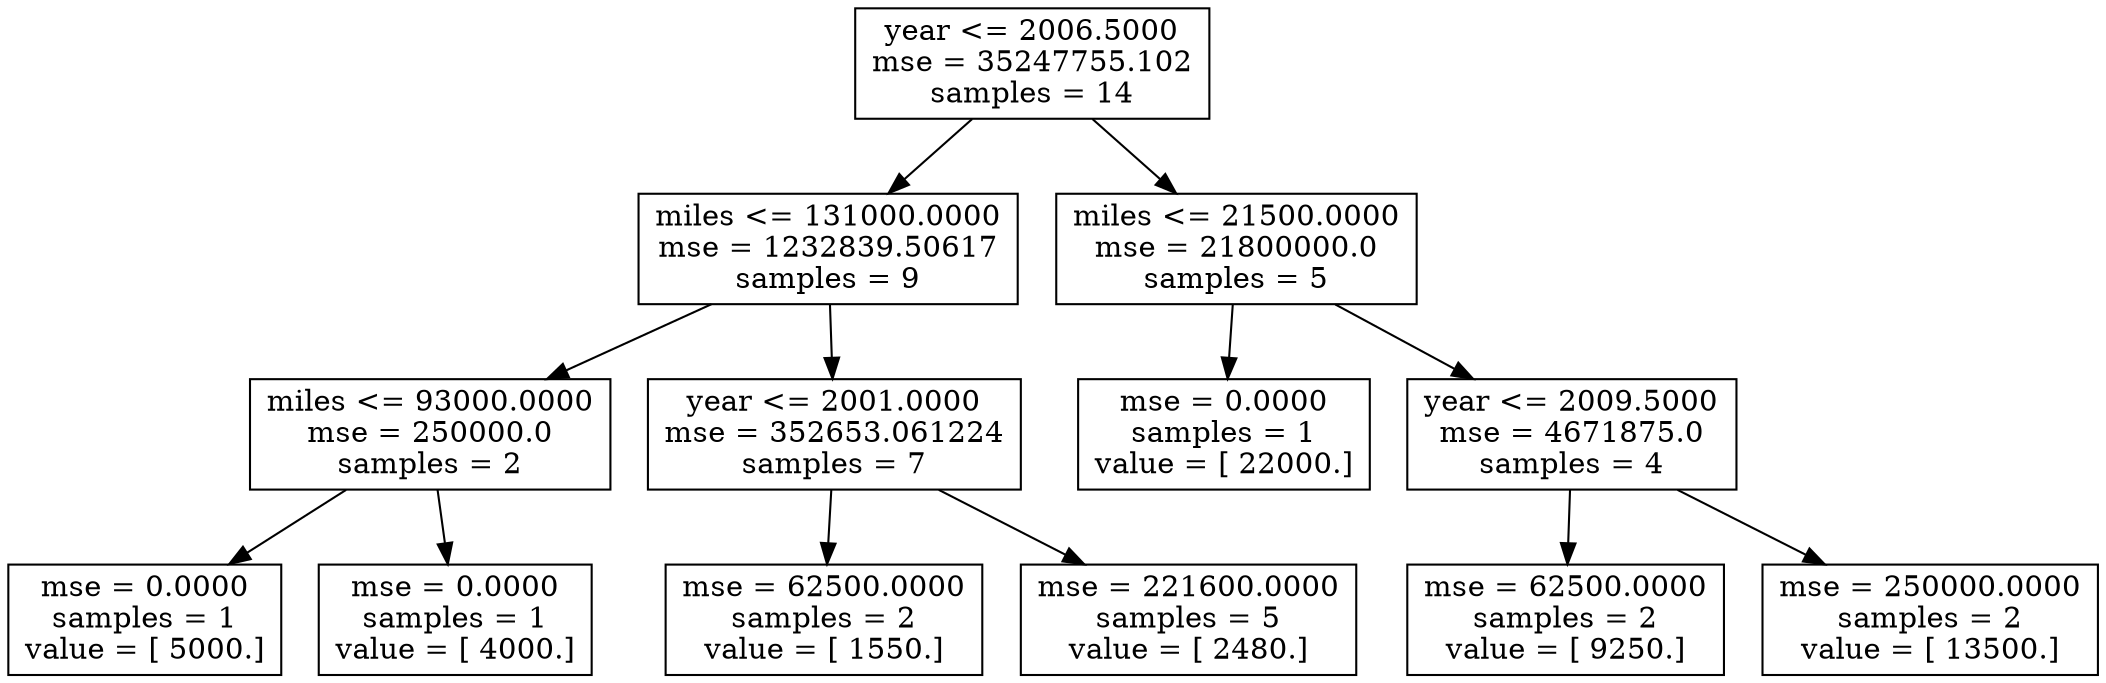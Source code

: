 digraph Tree {
0 [label="year <= 2006.5000\nmse = 35247755.102\nsamples = 14", shape="box"] ;
1 [label="miles <= 131000.0000\nmse = 1232839.50617\nsamples = 9", shape="box"] ;
0 -> 1 ;
2 [label="miles <= 93000.0000\nmse = 250000.0\nsamples = 2", shape="box"] ;
1 -> 2 ;
3 [label="mse = 0.0000\nsamples = 1\nvalue = [ 5000.]", shape="box"] ;
2 -> 3 ;
4 [label="mse = 0.0000\nsamples = 1\nvalue = [ 4000.]", shape="box"] ;
2 -> 4 ;
5 [label="year <= 2001.0000\nmse = 352653.061224\nsamples = 7", shape="box"] ;
1 -> 5 ;
6 [label="mse = 62500.0000\nsamples = 2\nvalue = [ 1550.]", shape="box"] ;
5 -> 6 ;
7 [label="mse = 221600.0000\nsamples = 5\nvalue = [ 2480.]", shape="box"] ;
5 -> 7 ;
8 [label="miles <= 21500.0000\nmse = 21800000.0\nsamples = 5", shape="box"] ;
0 -> 8 ;
9 [label="mse = 0.0000\nsamples = 1\nvalue = [ 22000.]", shape="box"] ;
8 -> 9 ;
10 [label="year <= 2009.5000\nmse = 4671875.0\nsamples = 4", shape="box"] ;
8 -> 10 ;
11 [label="mse = 62500.0000\nsamples = 2\nvalue = [ 9250.]", shape="box"] ;
10 -> 11 ;
12 [label="mse = 250000.0000\nsamples = 2\nvalue = [ 13500.]", shape="box"] ;
10 -> 12 ;
}